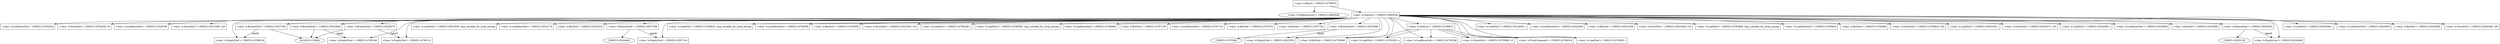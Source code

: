 digraph G {
139925114860448 [label="<class 'ir.DefinitionList'> 139925114860448" ];
139925114793424 [shape=box,label="<class 'ir.LoadImmStat'> 139925114793424" ];
139925114794240 [shape=box,label="<class 'ir.StoreStat'> 139925114794240: t0" ];
139925116526768 [shape=box,label="<class 'ir.LoadImmStat'> 139925116526768" ];
139925116527008 [shape=box,label="<class 'ir.StoreStat'> 139925116527008: t29" ];
139925114788528 [shape=box,label="<class 'ir.EmptyStat'> 139925114788528" ];
139925116523936 [shape=box,label="<class 'ir.LoadStat'> 139925116523936: tmp_variable_for_strip_mining" ];
139925116524176 [shape=box,label="<class 'ir.LoadImmStat'> 139925116524176" ];
139925116524416 [shape=box,label="<class 'ir.BinStat'> 139925116524416" ];
139925116527296 [shape=box,label="<class 'ir.BranchStat'> 139925116527296" ];
139925116527296 -> 139925116527104 [label=label6];
139925116527296 -> 139925116524464;
139925114798032 [shape=box,label="<class 'ir.LoadStat'> 139925114798032: tmp_variable_for_strip_mining" ];
139925114782000 [shape=box,label="<class 'ir.LoadImmStat'> 139925114782000" ];
139925114781856 [shape=box,label="<class 'ir.BinStat'> 139925114781856" ];
139925116522544 [shape=box,label="<class 'ir.StoreStat'> 139925116522544: t15" ];
139925114790160 [shape=box,label="<class 'ir.EmptyStat'> 139925114790160" ];
139925114796448 [shape=box,label="<class 'ir.LoadStat'> 139925114796448: i" ];
139925114796592 [shape=box,label="<class 'ir.LoadStat'> 139925114796592: tmp_variable_for_strip_mining" ];
139925114796880 [shape=box,label="<class 'ir.LoadImmStat'> 139925114796880" ];
139925114797120 [shape=box,label="<class 'ir.BinStat'> 139925114797120" ];
139925114797312 [shape=box,label="<class 'ir.LoadImmStat'> 139925114797312" ];
139925114797552 [shape=box,label="<class 'ir.BinStat'> 139925114797552" ];
139925114797792 [shape=box,label="<class 'ir.BinStat'> 139925114797792" ];
139925116523696 [shape=box,label="<class 'ir.BranchStat'> 139925116523696" ];
139925116523696 -> 139925116523552 [label=label2];
139925116523696 -> 139925114797840;
139925114795200 [shape=box,label="<class 'ir.LoadStat'> 139925114795200: x" ];
139925114795248 [shape=box,label="<class 'ir.LoadImmStat'> 139925114795248" ];
139925114795488 [shape=box,label="<class 'ir.BinStat'> 139925114795488" ];
139925114795680 [shape=box,label="<class 'ir.StoreStat'> 139925114795680: t3" ];
139925114795920 [shape=box,label="<class 'ir.LoadStat'> 139925114795920: i" ];
139925114796016 [shape=box,label="<class 'ir.PrintCommand'> 139925114796016" ];
139925114789872 [shape=box,label="<class 'ir.StatList'> 139925114789872" ];
139925114789872 -> 139925114795200 [pos=0];
139925114789872 -> 139925114795248 [pos=1];
139925114789872 -> 139925114795488 [pos=2];
139925114789872 -> 139925114795680 [pos=3];
139925114789872 -> 139925114795920 [pos=4];
139925114789872 -> 139925114796016 [pos=5];
139925116522640 [shape=box,label="<class 'ir.LoadStat'> 139925116522640: i" ];
139925116522928 [shape=box,label="<class 'ir.LoadImmStat'> 139925116522928" ];
139925116523168 [shape=box,label="<class 'ir.BinStat'> 139925116523168" ];
139925116523360 [shape=box,label="<class 'ir.StoreStat'> 139925116523360: t18" ];
139925116523648 [shape=box,label="<class 'ir.BranchStat'> 139925116523648" ];
139925116523648 -> 139925114790160 [label=label1];
139925116523648 -> 94130351133664;
139925116523552 [shape=box,label="<class 'ir.EmptyStat'> 139925116523552" ];
139925114793808 [shape=box,label="<class 'ir.LoadStat'> 139925114793808: tmp_variable_for_strip_mining" ];
139925114790640 [shape=box,label="<class 'ir.LoadImmStat'> 139925114790640" ];
139925114790496 [shape=box,label="<class 'ir.BinStat'> 139925114790496" ];
139925114790832 [shape=box,label="<class 'ir.StoreStat'> 139925114790832: t32" ];
139925116527200 [shape=box,label="<class 'ir.BranchStat'> 139925116527200" ];
139925116527200 -> 139925114788528 [label=label5];
139925116527200 -> 94130351133664;
139925116527104 [shape=box,label="<class 'ir.EmptyStat'> 139925116527104" ];
139925116525328 [shape=box,label="<class 'ir.LoadStat'> 139925116525328: i" ];
139925116525472 [shape=box,label="<class 'ir.StoreStat'> 139925116525472: t25" ];
139925114790112 [shape=box,label="<class 'ir.EmptyStat'> 139925114790112" ];
139925116524560 [shape=box,label="<class 'ir.LoadStat'> 139925116524560: i" ];
139925116524848 [shape=box,label="<class 'ir.LoadImmStat'> 139925116524848" ];
139925116525088 [shape=box,label="<class 'ir.BinStat'> 139925116525088" ];
139925116526624 [shape=box,label="<class 'ir.BranchStat'> 139925116526624" ];
139925116526624 -> 139925116526480 [label=label4];
139925116526624 -> 139925116525136;
139925116525568 [shape=box,label="<class 'ir.LoadStat'> 139925116525568: i" ];
139925116525856 [shape=box,label="<class 'ir.LoadImmStat'> 139925116525856" ];
139925116526096 [shape=box,label="<class 'ir.BinStat'> 139925116526096" ];
139925116526288 [shape=box,label="<class 'ir.StoreStat'> 139925116526288: t28" ];
139925116526576 [shape=box,label="<class 'ir.BranchStat'> 139925116526576" ];
139925116526576 -> 139925114790112 [label=label3];
139925116526576 -> 94130351133664;
139925116526480 [shape=box,label="<class 'ir.EmptyStat'> 139925116526480" ];
139925114860592 [shape=box,label="<class 'ir.StatList'> 139925114860592" ];
139925114860592 -> 139925114793424 [pos=0];
139925114860592 -> 139925114794240 [pos=1];
139925114860592 -> 139925116526768 [pos=2];
139925114860592 -> 139925116527008 [pos=3];
139925114860592 -> 139925114788528 [pos=4];
139925114860592 -> 139925116523936 [pos=5];
139925114860592 -> 139925116524176 [pos=6];
139925114860592 -> 139925116524416 [pos=7];
139925114860592 -> 139925116527296 [pos=8];
139925114860592 -> 139925114798032 [pos=9];
139925114860592 -> 139925114782000 [pos=10];
139925114860592 -> 139925114781856 [pos=11];
139925114860592 -> 139925116522544 [pos=12];
139925114860592 -> 139925114790160 [pos=13];
139925114860592 -> 139925114796448 [pos=14];
139925114860592 -> 139925114796592 [pos=15];
139925114860592 -> 139925114796880 [pos=16];
139925114860592 -> 139925114797120 [pos=17];
139925114860592 -> 139925114797312 [pos=18];
139925114860592 -> 139925114797552 [pos=19];
139925114860592 -> 139925114797792 [pos=20];
139925114860592 -> 139925116523696 [pos=21];
139925114860592 -> 139925114789872 [pos=22];
139925114860592 -> 139925116522640 [pos=23];
139925114860592 -> 139925116522928 [pos=24];
139925114860592 -> 139925116523168 [pos=25];
139925114860592 -> 139925116523360 [pos=26];
139925114860592 -> 139925116523648 [pos=27];
139925114860592 -> 139925116523552 [pos=28];
139925114860592 -> 139925114793808 [pos=29];
139925114860592 -> 139925114790640 [pos=30];
139925114860592 -> 139925114790496 [pos=31];
139925114860592 -> 139925114790832 [pos=32];
139925114860592 -> 139925116527200 [pos=33];
139925114860592 -> 139925116527104 [pos=34];
139925114860592 -> 139925116525328 [pos=35];
139925114860592 -> 139925116525472 [pos=36];
139925114860592 -> 139925114790112 [pos=37];
139925114860592 -> 139925116524560 [pos=38];
139925114860592 -> 139925116524848 [pos=39];
139925114860592 -> 139925116525088 [pos=40];
139925114860592 -> 139925116526624 [pos=41];
139925114860592 -> 139925114795200 [pos=42];
139925114860592 -> 139925114795248 [pos=43];
139925114860592 -> 139925114795488 [pos=44];
139925114860592 -> 139925114795680 [pos=45];
139925114860592 -> 139925114795920 [pos=46];
139925114860592 -> 139925114796016 [pos=47];
139925114860592 -> 139925116525568 [pos=48];
139925114860592 -> 139925116525856 [pos=49];
139925114860592 -> 139925116526096 [pos=50];
139925114860592 -> 139925116526288 [pos=51];
139925114860592 -> 139925116526576 [pos=52];
139925114860592 -> 139925116526480 [pos=53];
139925114790976 [shape=box,label="<class 'ir.Block'> 139925114790976" ];
139925114790976 -> 139925114860448;
139925114790976 -> 139925114860592;
}
